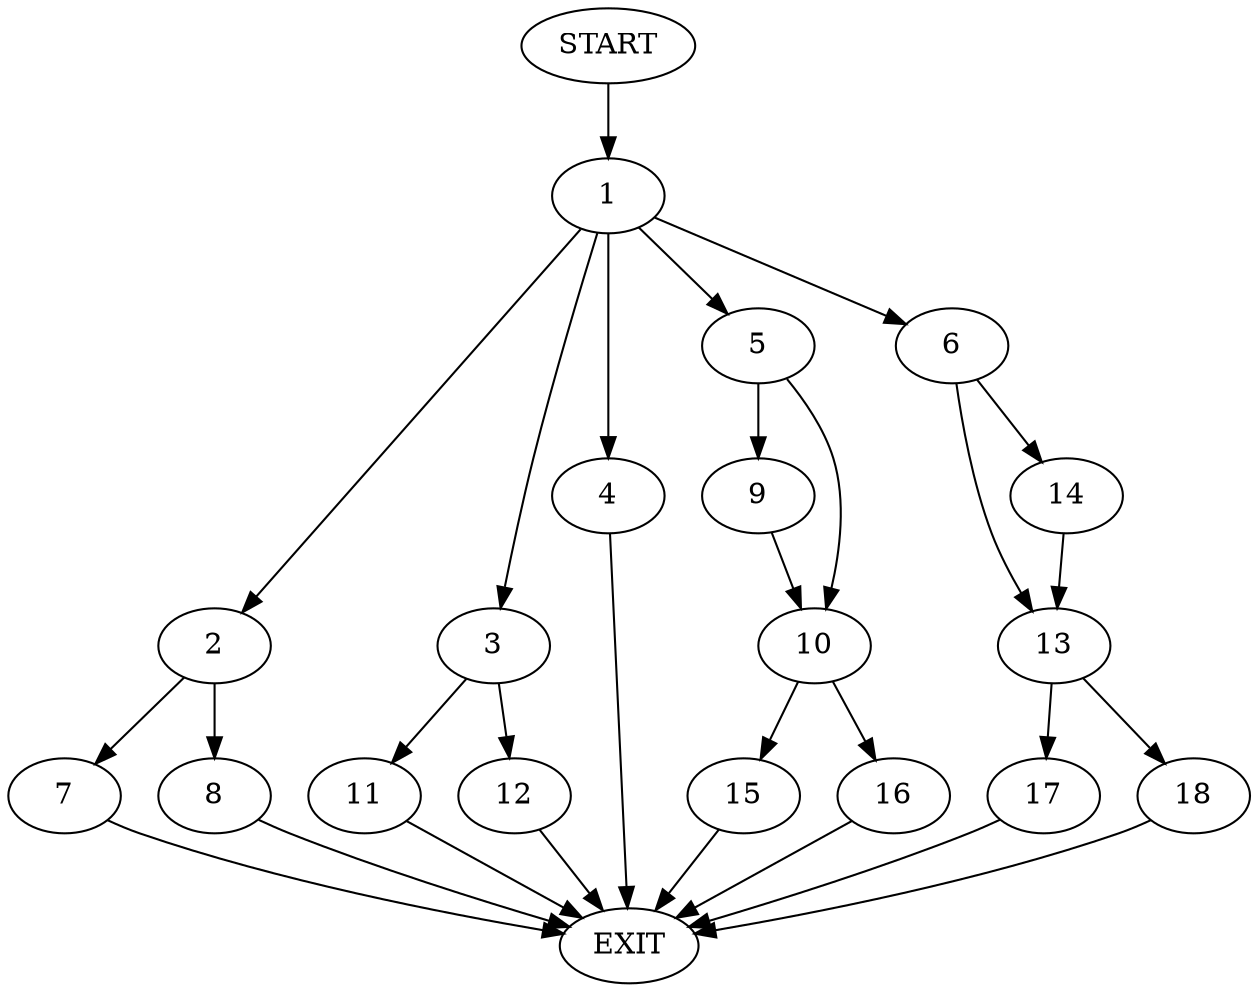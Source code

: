 digraph {
0 [label="START"]
19 [label="EXIT"]
0 -> 1
1 -> 2
1 -> 3
1 -> 4
1 -> 5
1 -> 6
2 -> 7
2 -> 8
5 -> 9
5 -> 10
3 -> 11
3 -> 12
6 -> 13
6 -> 14
4 -> 19
7 -> 19
8 -> 19
10 -> 15
10 -> 16
9 -> 10
16 -> 19
15 -> 19
12 -> 19
11 -> 19
14 -> 13
13 -> 17
13 -> 18
18 -> 19
17 -> 19
}
